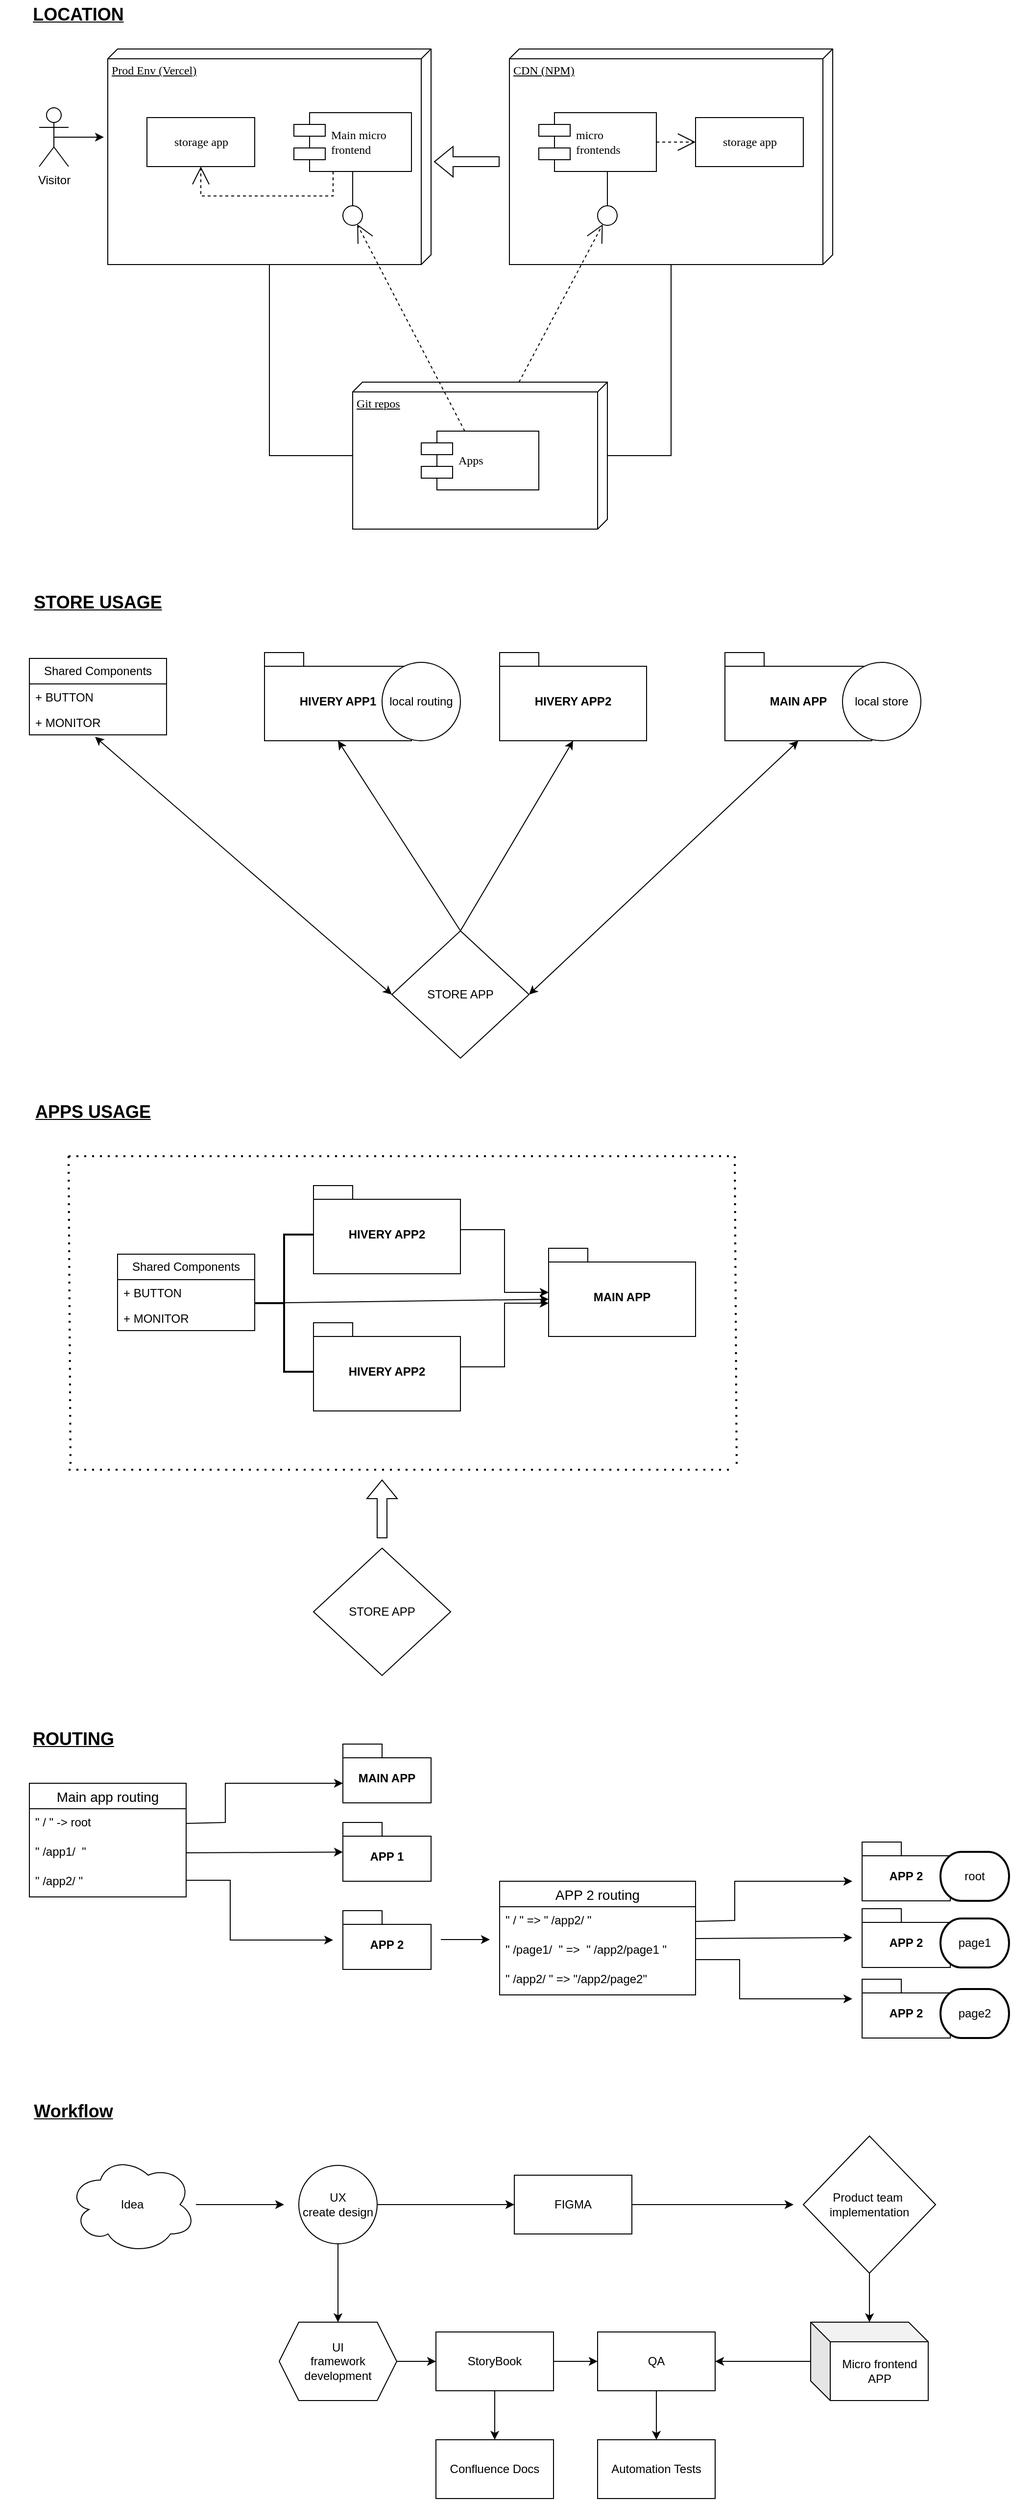 <mxfile version="22.1.5" type="github">
  <diagram name="Page-1" id="5f0bae14-7c28-e335-631c-24af17079c00">
    <mxGraphModel dx="1892" dy="827" grid="1" gridSize="10" guides="1" tooltips="1" connect="1" arrows="1" fold="1" page="1" pageScale="1" pageWidth="1100" pageHeight="850" background="none" math="0" shadow="0">
      <root>
        <mxCell id="0" />
        <mxCell id="1" parent="0" />
        <mxCell id="39150e848f15840c-1" value="Prod Env (Vercel)" style="verticalAlign=top;align=left;spacingTop=8;spacingLeft=2;spacingRight=12;shape=cube;size=10;direction=south;fontStyle=4;html=1;rounded=0;shadow=0;comic=0;labelBackgroundColor=none;strokeWidth=1;fontFamily=Verdana;fontSize=12" parent="1" vertex="1">
          <mxGeometry x="120" y="70" width="330" height="220" as="geometry" />
        </mxCell>
        <mxCell id="39150e848f15840c-2" value="CDN (NPM)" style="verticalAlign=top;align=left;spacingTop=8;spacingLeft=2;spacingRight=12;shape=cube;size=10;direction=south;fontStyle=4;html=1;rounded=0;shadow=0;comic=0;labelBackgroundColor=none;strokeWidth=1;fontFamily=Verdana;fontSize=12" parent="1" vertex="1">
          <mxGeometry x="530" y="70" width="330" height="220" as="geometry" />
        </mxCell>
        <mxCell id="39150e848f15840c-3" value="Git repos" style="verticalAlign=top;align=left;spacingTop=8;spacingLeft=2;spacingRight=12;shape=cube;size=10;direction=south;fontStyle=4;html=1;rounded=0;shadow=0;comic=0;labelBackgroundColor=none;strokeWidth=1;fontFamily=Verdana;fontSize=12" parent="1" vertex="1">
          <mxGeometry x="370" y="410" width="260" height="150" as="geometry" />
        </mxCell>
        <mxCell id="39150e848f15840c-4" value="storage app" style="html=1;rounded=0;shadow=0;comic=0;labelBackgroundColor=none;strokeWidth=1;fontFamily=Verdana;fontSize=12;align=center;" parent="1" vertex="1">
          <mxGeometry x="160" y="140" width="110" height="50" as="geometry" />
        </mxCell>
        <mxCell id="39150e848f15840c-5" value="Main micro &lt;br&gt;frontend" style="shape=component;align=left;spacingLeft=36;rounded=0;shadow=0;comic=0;labelBackgroundColor=none;strokeWidth=1;fontFamily=Verdana;fontSize=12;html=1;" parent="1" vertex="1">
          <mxGeometry x="310" y="135" width="120" height="60" as="geometry" />
        </mxCell>
        <mxCell id="39150e848f15840c-6" value="" style="ellipse;whiteSpace=wrap;html=1;rounded=0;shadow=0;comic=0;labelBackgroundColor=none;strokeWidth=1;fontFamily=Verdana;fontSize=12;align=center;" parent="1" vertex="1">
          <mxGeometry x="360" y="230" width="20" height="20" as="geometry" />
        </mxCell>
        <mxCell id="39150e848f15840c-7" value="micro &lt;br&gt;frontends" style="shape=component;align=left;spacingLeft=36;rounded=0;shadow=0;comic=0;labelBackgroundColor=none;strokeWidth=1;fontFamily=Verdana;fontSize=12;html=1;" parent="1" vertex="1">
          <mxGeometry x="560" y="135" width="120" height="60" as="geometry" />
        </mxCell>
        <mxCell id="39150e848f15840c-8" value="storage app" style="html=1;rounded=0;shadow=0;comic=0;labelBackgroundColor=none;strokeWidth=1;fontFamily=Verdana;fontSize=12;align=center;" parent="1" vertex="1">
          <mxGeometry x="720" y="140" width="110" height="50" as="geometry" />
        </mxCell>
        <mxCell id="39150e848f15840c-9" value="" style="ellipse;whiteSpace=wrap;html=1;rounded=0;shadow=0;comic=0;labelBackgroundColor=none;strokeWidth=1;fontFamily=Verdana;fontSize=12;align=center;" parent="1" vertex="1">
          <mxGeometry x="620" y="230" width="20" height="20" as="geometry" />
        </mxCell>
        <mxCell id="39150e848f15840c-10" value="Apps" style="shape=component;align=left;spacingLeft=36;rounded=0;shadow=0;comic=0;labelBackgroundColor=none;strokeWidth=1;fontFamily=Verdana;fontSize=12;html=1;" parent="1" vertex="1">
          <mxGeometry x="440" y="460" width="120" height="60" as="geometry" />
        </mxCell>
        <mxCell id="39150e848f15840c-11" style="edgeStyle=none;rounded=0;html=1;dashed=1;labelBackgroundColor=none;startArrow=none;startFill=0;startSize=8;endArrow=open;endFill=0;endSize=16;fontFamily=Verdana;fontSize=12;" parent="1" source="39150e848f15840c-10" target="39150e848f15840c-6" edge="1">
          <mxGeometry relative="1" as="geometry" />
        </mxCell>
        <mxCell id="39150e848f15840c-12" style="edgeStyle=none;rounded=0;html=1;dashed=1;labelBackgroundColor=none;startArrow=none;startFill=0;startSize=8;endArrow=open;endFill=0;endSize=16;fontFamily=Verdana;fontSize=12;" parent="1" source="39150e848f15840c-3" target="39150e848f15840c-9" edge="1">
          <mxGeometry relative="1" as="geometry" />
        </mxCell>
        <mxCell id="39150e848f15840c-13" style="edgeStyle=elbowEdgeStyle;rounded=0;html=1;labelBackgroundColor=none;startArrow=none;startFill=0;startSize=8;endArrow=none;endFill=0;endSize=16;fontFamily=Verdana;fontSize=12;" parent="1" source="39150e848f15840c-9" target="39150e848f15840c-7" edge="1">
          <mxGeometry relative="1" as="geometry" />
        </mxCell>
        <mxCell id="39150e848f15840c-14" style="edgeStyle=elbowEdgeStyle;rounded=0;html=1;labelBackgroundColor=none;startArrow=none;startFill=0;startSize=8;endArrow=none;endFill=0;endSize=16;fontFamily=Verdana;fontSize=12;" parent="1" source="39150e848f15840c-6" target="39150e848f15840c-5" edge="1">
          <mxGeometry relative="1" as="geometry" />
        </mxCell>
        <mxCell id="39150e848f15840c-15" style="edgeStyle=orthogonalEdgeStyle;rounded=0;html=1;labelBackgroundColor=none;startArrow=none;startFill=0;startSize=8;endArrow=open;endFill=0;endSize=16;fontFamily=Verdana;fontSize=12;dashed=1;" parent="1" source="39150e848f15840c-5" target="39150e848f15840c-4" edge="1">
          <mxGeometry relative="1" as="geometry">
            <Array as="points">
              <mxPoint x="350" y="220" />
              <mxPoint x="215" y="220" />
            </Array>
          </mxGeometry>
        </mxCell>
        <mxCell id="39150e848f15840c-16" style="edgeStyle=orthogonalEdgeStyle;rounded=0;html=1;dashed=1;labelBackgroundColor=none;startArrow=none;startFill=0;startSize=8;endArrow=open;endFill=0;endSize=16;fontFamily=Verdana;fontSize=12;" parent="1" source="39150e848f15840c-7" target="39150e848f15840c-8" edge="1">
          <mxGeometry relative="1" as="geometry" />
        </mxCell>
        <mxCell id="39150e848f15840c-17" style="edgeStyle=orthogonalEdgeStyle;rounded=0;html=1;labelBackgroundColor=none;startArrow=none;startFill=0;startSize=8;endArrow=none;endFill=0;endSize=16;fontFamily=Verdana;fontSize=12;" parent="1" source="39150e848f15840c-3" target="39150e848f15840c-2" edge="1">
          <mxGeometry relative="1" as="geometry">
            <Array as="points">
              <mxPoint x="695" y="485" />
            </Array>
          </mxGeometry>
        </mxCell>
        <mxCell id="39150e848f15840c-18" style="edgeStyle=orthogonalEdgeStyle;rounded=0;html=1;labelBackgroundColor=none;startArrow=none;startFill=0;startSize=8;endArrow=none;endFill=0;endSize=16;fontFamily=Verdana;fontSize=12;" parent="1" source="39150e848f15840c-3" target="39150e848f15840c-1" edge="1">
          <mxGeometry relative="1" as="geometry">
            <Array as="points">
              <mxPoint x="285" y="485" />
            </Array>
          </mxGeometry>
        </mxCell>
        <mxCell id="AA2tPxdcG38DRuvgOg7m-2" value="&lt;b&gt;&lt;u&gt;&lt;font style=&quot;font-size: 18px;&quot;&gt;LOCATION&lt;/font&gt;&lt;/u&gt;&lt;/b&gt;" style="text;html=1;strokeColor=none;fillColor=none;align=center;verticalAlign=middle;whiteSpace=wrap;rounded=0;" parent="1" vertex="1">
          <mxGeometry x="60" y="20" width="60" height="30" as="geometry" />
        </mxCell>
        <mxCell id="AA2tPxdcG38DRuvgOg7m-3" value="&lt;b&gt;&lt;u&gt;&lt;font style=&quot;font-size: 18px;&quot;&gt;STORE USAGE&lt;/font&gt;&lt;/u&gt;&lt;/b&gt;" style="text;html=1;strokeColor=none;fillColor=none;align=center;verticalAlign=middle;whiteSpace=wrap;rounded=0;" parent="1" vertex="1">
          <mxGeometry x="35" y="620" width="150" height="30" as="geometry" />
        </mxCell>
        <mxCell id="AA2tPxdcG38DRuvgOg7m-4" value="Shared Components" style="swimlane;fontStyle=0;childLayout=stackLayout;horizontal=1;startSize=26;fillColor=none;horizontalStack=0;resizeParent=1;resizeParentMax=0;resizeLast=0;collapsible=1;marginBottom=0;whiteSpace=wrap;html=1;" parent="1" vertex="1">
          <mxGeometry x="40" y="692" width="140" height="78" as="geometry">
            <mxRectangle x="40" y="692" width="150" height="30" as="alternateBounds" />
          </mxGeometry>
        </mxCell>
        <mxCell id="AA2tPxdcG38DRuvgOg7m-5" value="+ BUTTON" style="text;strokeColor=none;fillColor=none;align=left;verticalAlign=top;spacingLeft=4;spacingRight=4;overflow=hidden;rotatable=0;points=[[0,0.5],[1,0.5]];portConstraint=eastwest;whiteSpace=wrap;html=1;" parent="AA2tPxdcG38DRuvgOg7m-4" vertex="1">
          <mxGeometry y="26" width="140" height="26" as="geometry" />
        </mxCell>
        <mxCell id="AA2tPxdcG38DRuvgOg7m-6" value="+ MONITOR" style="text;strokeColor=none;fillColor=none;align=left;verticalAlign=top;spacingLeft=4;spacingRight=4;overflow=hidden;rotatable=0;points=[[0,0.5],[1,0.5]];portConstraint=eastwest;whiteSpace=wrap;html=1;" parent="AA2tPxdcG38DRuvgOg7m-4" vertex="1">
          <mxGeometry y="52" width="140" height="26" as="geometry" />
        </mxCell>
        <mxCell id="AA2tPxdcG38DRuvgOg7m-8" value="MAIN APP" style="shape=folder;fontStyle=1;spacingTop=10;tabWidth=40;tabHeight=14;tabPosition=left;html=1;whiteSpace=wrap;" parent="1" vertex="1">
          <mxGeometry x="750" y="686" width="150" height="90" as="geometry" />
        </mxCell>
        <mxCell id="AA2tPxdcG38DRuvgOg7m-10" value="STORE APP" style="shape=rhombus;perimeter=rhombusPerimeter;whiteSpace=wrap;html=1;align=center;" parent="1" vertex="1">
          <mxGeometry x="410" y="970" width="140" height="130" as="geometry" />
        </mxCell>
        <mxCell id="AA2tPxdcG38DRuvgOg7m-11" value="" style="endArrow=classic;startArrow=classic;html=1;rounded=0;entryX=0.5;entryY=1;entryDx=0;entryDy=0;entryPerimeter=0;exitX=1;exitY=0.5;exitDx=0;exitDy=0;" parent="1" source="AA2tPxdcG38DRuvgOg7m-10" target="AA2tPxdcG38DRuvgOg7m-8" edge="1">
          <mxGeometry width="50" height="50" relative="1" as="geometry">
            <mxPoint x="450" y="900" as="sourcePoint" />
            <mxPoint x="500" y="850" as="targetPoint" />
          </mxGeometry>
        </mxCell>
        <mxCell id="AA2tPxdcG38DRuvgOg7m-13" value="" style="endArrow=classic;startArrow=classic;html=1;rounded=0;exitX=0;exitY=0.5;exitDx=0;exitDy=0;entryX=0.479;entryY=1.077;entryDx=0;entryDy=0;entryPerimeter=0;" parent="1" source="AA2tPxdcG38DRuvgOg7m-10" target="AA2tPxdcG38DRuvgOg7m-6" edge="1">
          <mxGeometry width="50" height="50" relative="1" as="geometry">
            <mxPoint x="450" y="900" as="sourcePoint" />
            <mxPoint x="500" y="850" as="targetPoint" />
          </mxGeometry>
        </mxCell>
        <mxCell id="AA2tPxdcG38DRuvgOg7m-14" value="HIVERY APP1" style="shape=folder;fontStyle=1;spacingTop=10;tabWidth=40;tabHeight=14;tabPosition=left;html=1;whiteSpace=wrap;" parent="1" vertex="1">
          <mxGeometry x="280" y="686" width="150" height="90" as="geometry" />
        </mxCell>
        <mxCell id="AA2tPxdcG38DRuvgOg7m-15" value="HIVERY APP2" style="shape=folder;fontStyle=1;spacingTop=10;tabWidth=40;tabHeight=14;tabPosition=left;html=1;whiteSpace=wrap;" parent="1" vertex="1">
          <mxGeometry x="520" y="686" width="150" height="90" as="geometry" />
        </mxCell>
        <mxCell id="AA2tPxdcG38DRuvgOg7m-16" value="" style="endArrow=classic;html=1;rounded=0;exitX=0.5;exitY=0;exitDx=0;exitDy=0;entryX=0.5;entryY=1;entryDx=0;entryDy=0;entryPerimeter=0;" parent="1" source="AA2tPxdcG38DRuvgOg7m-10" target="AA2tPxdcG38DRuvgOg7m-14" edge="1">
          <mxGeometry width="50" height="50" relative="1" as="geometry">
            <mxPoint x="450" y="950" as="sourcePoint" />
            <mxPoint x="500" y="900" as="targetPoint" />
          </mxGeometry>
        </mxCell>
        <mxCell id="AA2tPxdcG38DRuvgOg7m-17" value="" style="endArrow=classic;html=1;rounded=0;exitX=0.5;exitY=0;exitDx=0;exitDy=0;entryX=0.5;entryY=1;entryDx=0;entryDy=0;entryPerimeter=0;" parent="1" source="AA2tPxdcG38DRuvgOg7m-10" target="AA2tPxdcG38DRuvgOg7m-15" edge="1">
          <mxGeometry width="50" height="50" relative="1" as="geometry">
            <mxPoint x="490" y="980" as="sourcePoint" />
            <mxPoint x="355" y="780" as="targetPoint" />
          </mxGeometry>
        </mxCell>
        <mxCell id="AA2tPxdcG38DRuvgOg7m-18" value="&lt;font size=&quot;4&quot;&gt;&lt;b&gt;&lt;u&gt;APPS USAGE&lt;/u&gt;&lt;/b&gt;&lt;/font&gt;" style="text;html=1;strokeColor=none;fillColor=none;align=center;verticalAlign=middle;whiteSpace=wrap;rounded=0;" parent="1" vertex="1">
          <mxGeometry x="30" y="1140" width="150" height="30" as="geometry" />
        </mxCell>
        <mxCell id="AA2tPxdcG38DRuvgOg7m-19" value="local store" style="ellipse;whiteSpace=wrap;html=1;aspect=fixed;" parent="1" vertex="1">
          <mxGeometry x="870" y="696" width="80" height="80" as="geometry" />
        </mxCell>
        <mxCell id="AA2tPxdcG38DRuvgOg7m-20" value="local routing" style="ellipse;whiteSpace=wrap;html=1;aspect=fixed;" parent="1" vertex="1">
          <mxGeometry x="400" y="696" width="80" height="80" as="geometry" />
        </mxCell>
        <mxCell id="AA2tPxdcG38DRuvgOg7m-21" value="Visitor" style="shape=umlActor;verticalLabelPosition=bottom;verticalAlign=top;html=1;outlineConnect=0;" parent="1" vertex="1">
          <mxGeometry x="50" y="130" width="30" height="60" as="geometry" />
        </mxCell>
        <mxCell id="AA2tPxdcG38DRuvgOg7m-24" style="edgeStyle=orthogonalEdgeStyle;rounded=0;orthogonalLoop=1;jettySize=auto;html=1;exitX=0.5;exitY=0.5;exitDx=0;exitDy=0;exitPerimeter=0;entryX=0.409;entryY=1.012;entryDx=0;entryDy=0;entryPerimeter=0;" parent="1" source="AA2tPxdcG38DRuvgOg7m-21" target="39150e848f15840c-1" edge="1">
          <mxGeometry relative="1" as="geometry" />
        </mxCell>
        <mxCell id="AA2tPxdcG38DRuvgOg7m-27" value="" style="shape=flexArrow;endArrow=classic;html=1;rounded=0;entryX=0.523;entryY=-0.009;entryDx=0;entryDy=0;entryPerimeter=0;" parent="1" target="39150e848f15840c-1" edge="1">
          <mxGeometry width="50" height="50" relative="1" as="geometry">
            <mxPoint x="520" y="185" as="sourcePoint" />
            <mxPoint x="500" y="190" as="targetPoint" />
          </mxGeometry>
        </mxCell>
        <mxCell id="AA2tPxdcG38DRuvgOg7m-45" value="" style="edgeStyle=orthogonalEdgeStyle;rounded=0;orthogonalLoop=1;jettySize=auto;html=1;" parent="1" source="AA2tPxdcG38DRuvgOg7m-28" target="AA2tPxdcG38DRuvgOg7m-35" edge="1">
          <mxGeometry relative="1" as="geometry" />
        </mxCell>
        <mxCell id="AA2tPxdcG38DRuvgOg7m-28" value="HIVERY APP2" style="shape=folder;fontStyle=1;spacingTop=10;tabWidth=40;tabHeight=14;tabPosition=left;html=1;whiteSpace=wrap;" parent="1" vertex="1">
          <mxGeometry x="330" y="1230" width="150" height="90" as="geometry" />
        </mxCell>
        <mxCell id="AA2tPxdcG38DRuvgOg7m-29" value="Shared Components" style="swimlane;fontStyle=0;childLayout=stackLayout;horizontal=1;startSize=26;fillColor=none;horizontalStack=0;resizeParent=1;resizeParentMax=0;resizeLast=0;collapsible=1;marginBottom=0;whiteSpace=wrap;html=1;" parent="1" vertex="1">
          <mxGeometry x="130" y="1300" width="140" height="78" as="geometry">
            <mxRectangle x="40" y="692" width="150" height="30" as="alternateBounds" />
          </mxGeometry>
        </mxCell>
        <mxCell id="AA2tPxdcG38DRuvgOg7m-30" value="+ BUTTON" style="text;strokeColor=none;fillColor=none;align=left;verticalAlign=top;spacingLeft=4;spacingRight=4;overflow=hidden;rotatable=0;points=[[0,0.5],[1,0.5]];portConstraint=eastwest;whiteSpace=wrap;html=1;" parent="AA2tPxdcG38DRuvgOg7m-29" vertex="1">
          <mxGeometry y="26" width="140" height="26" as="geometry" />
        </mxCell>
        <mxCell id="AA2tPxdcG38DRuvgOg7m-31" value="+ MONITOR" style="text;strokeColor=none;fillColor=none;align=left;verticalAlign=top;spacingLeft=4;spacingRight=4;overflow=hidden;rotatable=0;points=[[0,0.5],[1,0.5]];portConstraint=eastwest;whiteSpace=wrap;html=1;" parent="AA2tPxdcG38DRuvgOg7m-29" vertex="1">
          <mxGeometry y="52" width="140" height="26" as="geometry" />
        </mxCell>
        <mxCell id="AA2tPxdcG38DRuvgOg7m-46" value="" style="edgeStyle=orthogonalEdgeStyle;rounded=0;orthogonalLoop=1;jettySize=auto;html=1;" parent="1" source="AA2tPxdcG38DRuvgOg7m-32" target="AA2tPxdcG38DRuvgOg7m-35" edge="1">
          <mxGeometry relative="1" as="geometry">
            <Array as="points">
              <mxPoint x="525" y="1415" />
              <mxPoint x="525" y="1350" />
            </Array>
          </mxGeometry>
        </mxCell>
        <mxCell id="AA2tPxdcG38DRuvgOg7m-32" value="HIVERY APP2" style="shape=folder;fontStyle=1;spacingTop=10;tabWidth=40;tabHeight=14;tabPosition=left;html=1;whiteSpace=wrap;" parent="1" vertex="1">
          <mxGeometry x="330" y="1370" width="150" height="90" as="geometry" />
        </mxCell>
        <mxCell id="AA2tPxdcG38DRuvgOg7m-33" value="STORE APP" style="shape=rhombus;perimeter=rhombusPerimeter;whiteSpace=wrap;html=1;align=center;" parent="1" vertex="1">
          <mxGeometry x="330" y="1600" width="140" height="130" as="geometry" />
        </mxCell>
        <mxCell id="AA2tPxdcG38DRuvgOg7m-35" value="MAIN APP" style="shape=folder;fontStyle=1;spacingTop=10;tabWidth=40;tabHeight=14;tabPosition=left;html=1;whiteSpace=wrap;" parent="1" vertex="1">
          <mxGeometry x="570" y="1294" width="150" height="90" as="geometry" />
        </mxCell>
        <mxCell id="AA2tPxdcG38DRuvgOg7m-41" value="" style="strokeWidth=2;html=1;shape=mxgraph.flowchart.annotation_2;align=left;labelPosition=right;pointerEvents=1;" parent="1" vertex="1">
          <mxGeometry x="270" y="1280" width="60" height="140" as="geometry" />
        </mxCell>
        <mxCell id="AA2tPxdcG38DRuvgOg7m-51" value="" style="endArrow=none;dashed=1;html=1;dashPattern=1 3;strokeWidth=2;rounded=0;" parent="1" edge="1">
          <mxGeometry width="50" height="50" relative="1" as="geometry">
            <mxPoint x="80" y="1200" as="sourcePoint" />
            <mxPoint x="757" y="1200" as="targetPoint" />
          </mxGeometry>
        </mxCell>
        <mxCell id="AA2tPxdcG38DRuvgOg7m-52" value="" style="endArrow=none;dashed=1;html=1;dashPattern=1 3;strokeWidth=2;rounded=0;" parent="1" edge="1">
          <mxGeometry width="50" height="50" relative="1" as="geometry">
            <mxPoint x="760" y="1200" as="sourcePoint" />
            <mxPoint x="762" y="1519" as="targetPoint" />
          </mxGeometry>
        </mxCell>
        <mxCell id="AA2tPxdcG38DRuvgOg7m-53" value="" style="endArrow=none;dashed=1;html=1;dashPattern=1 3;strokeWidth=2;rounded=0;" parent="1" edge="1">
          <mxGeometry width="50" height="50" relative="1" as="geometry">
            <mxPoint x="80" y="1200" as="sourcePoint" />
            <mxPoint x="82" y="1519" as="targetPoint" />
          </mxGeometry>
        </mxCell>
        <mxCell id="AA2tPxdcG38DRuvgOg7m-54" value="" style="endArrow=none;dashed=1;html=1;dashPattern=1 3;strokeWidth=2;rounded=0;" parent="1" edge="1">
          <mxGeometry width="50" height="50" relative="1" as="geometry">
            <mxPoint x="80" y="1520" as="sourcePoint" />
            <mxPoint x="757" y="1520" as="targetPoint" />
          </mxGeometry>
        </mxCell>
        <mxCell id="AA2tPxdcG38DRuvgOg7m-55" value="" style="shape=flexArrow;endArrow=classic;html=1;rounded=0;" parent="1" edge="1">
          <mxGeometry width="50" height="50" relative="1" as="geometry">
            <mxPoint x="400" y="1590" as="sourcePoint" />
            <mxPoint x="400" y="1530" as="targetPoint" />
          </mxGeometry>
        </mxCell>
        <mxCell id="AA2tPxdcG38DRuvgOg7m-56" value="" style="endArrow=classic;html=1;rounded=0;exitX=0;exitY=0.5;exitDx=0;exitDy=0;exitPerimeter=0;entryX=0;entryY=0;entryDx=0;entryDy=52;entryPerimeter=0;" parent="1" source="AA2tPxdcG38DRuvgOg7m-41" target="AA2tPxdcG38DRuvgOg7m-35" edge="1">
          <mxGeometry width="50" height="50" relative="1" as="geometry">
            <mxPoint x="400" y="1290" as="sourcePoint" />
            <mxPoint x="450" y="1240" as="targetPoint" />
          </mxGeometry>
        </mxCell>
        <mxCell id="AA2tPxdcG38DRuvgOg7m-58" value="&lt;font size=&quot;4&quot;&gt;&lt;b&gt;&lt;u&gt;ROUTING&lt;/u&gt;&lt;/b&gt;&lt;/font&gt;" style="text;html=1;strokeColor=none;fillColor=none;align=center;verticalAlign=middle;whiteSpace=wrap;rounded=0;" parent="1" vertex="1">
          <mxGeometry x="10" y="1780" width="150" height="30" as="geometry" />
        </mxCell>
        <mxCell id="AA2tPxdcG38DRuvgOg7m-61" value="Main app routing" style="swimlane;fontStyle=0;childLayout=stackLayout;horizontal=1;startSize=26;horizontalStack=0;resizeParent=1;resizeParentMax=0;resizeLast=0;collapsible=1;marginBottom=0;align=center;fontSize=14;" parent="1" vertex="1">
          <mxGeometry x="40" y="1840" width="160" height="116" as="geometry">
            <mxRectangle x="40" y="1840" width="140" height="30" as="alternateBounds" />
          </mxGeometry>
        </mxCell>
        <mxCell id="AA2tPxdcG38DRuvgOg7m-62" value="&quot; / &quot; -&amp;gt; root" style="text;strokeColor=none;fillColor=none;spacingLeft=4;spacingRight=4;overflow=hidden;rotatable=0;points=[[0,0.5],[1,0.5]];portConstraint=eastwest;fontSize=12;whiteSpace=wrap;html=1;" parent="AA2tPxdcG38DRuvgOg7m-61" vertex="1">
          <mxGeometry y="26" width="160" height="30" as="geometry" />
        </mxCell>
        <mxCell id="AA2tPxdcG38DRuvgOg7m-63" value="&quot; /app1/ &amp;nbsp;&quot;" style="text;strokeColor=none;fillColor=none;spacingLeft=4;spacingRight=4;overflow=hidden;rotatable=0;points=[[0,0.5],[1,0.5]];portConstraint=eastwest;fontSize=12;whiteSpace=wrap;html=1;" parent="AA2tPxdcG38DRuvgOg7m-61" vertex="1">
          <mxGeometry y="56" width="160" height="30" as="geometry" />
        </mxCell>
        <mxCell id="AA2tPxdcG38DRuvgOg7m-64" value="&quot; /app2/ &quot;" style="text;strokeColor=none;fillColor=none;spacingLeft=4;spacingRight=4;overflow=hidden;rotatable=0;points=[[0,0.5],[1,0.5]];portConstraint=eastwest;fontSize=12;whiteSpace=wrap;html=1;" parent="AA2tPxdcG38DRuvgOg7m-61" vertex="1">
          <mxGeometry y="86" width="160" height="30" as="geometry" />
        </mxCell>
        <mxCell id="AA2tPxdcG38DRuvgOg7m-66" value="" style="endArrow=classic;html=1;rounded=0;exitX=1;exitY=0.5;exitDx=0;exitDy=0;" parent="1" source="AA2tPxdcG38DRuvgOg7m-62" edge="1">
          <mxGeometry width="50" height="50" relative="1" as="geometry">
            <mxPoint x="410" y="1920" as="sourcePoint" />
            <mxPoint x="360" y="1840" as="targetPoint" />
            <Array as="points">
              <mxPoint x="240" y="1880" />
              <mxPoint x="240" y="1840" />
            </Array>
          </mxGeometry>
        </mxCell>
        <mxCell id="AA2tPxdcG38DRuvgOg7m-67" value="MAIN APP" style="shape=folder;fontStyle=1;spacingTop=10;tabWidth=40;tabHeight=14;tabPosition=left;html=1;whiteSpace=wrap;" parent="1" vertex="1">
          <mxGeometry x="360" y="1800" width="90" height="60" as="geometry" />
        </mxCell>
        <mxCell id="AA2tPxdcG38DRuvgOg7m-68" value="APP 1" style="shape=folder;fontStyle=1;spacingTop=10;tabWidth=40;tabHeight=14;tabPosition=left;html=1;whiteSpace=wrap;" parent="1" vertex="1">
          <mxGeometry x="360" y="1880" width="90" height="60" as="geometry" />
        </mxCell>
        <mxCell id="AA2tPxdcG38DRuvgOg7m-69" value="APP 2" style="shape=folder;fontStyle=1;spacingTop=10;tabWidth=40;tabHeight=14;tabPosition=left;html=1;whiteSpace=wrap;" parent="1" vertex="1">
          <mxGeometry x="360" y="1970" width="90" height="60" as="geometry" />
        </mxCell>
        <mxCell id="AA2tPxdcG38DRuvgOg7m-71" value="" style="endArrow=classic;html=1;rounded=0;exitX=1;exitY=0.5;exitDx=0;exitDy=0;" parent="1" source="AA2tPxdcG38DRuvgOg7m-63" target="AA2tPxdcG38DRuvgOg7m-68" edge="1">
          <mxGeometry width="50" height="50" relative="1" as="geometry">
            <mxPoint x="410" y="1910" as="sourcePoint" />
            <mxPoint x="460" y="1860" as="targetPoint" />
          </mxGeometry>
        </mxCell>
        <mxCell id="AA2tPxdcG38DRuvgOg7m-72" value="" style="endArrow=classic;html=1;rounded=0;" parent="1" edge="1">
          <mxGeometry width="50" height="50" relative="1" as="geometry">
            <mxPoint x="200" y="1939" as="sourcePoint" />
            <mxPoint x="350" y="2000" as="targetPoint" />
            <Array as="points">
              <mxPoint x="245" y="1939" />
              <mxPoint x="245" y="2000" />
            </Array>
          </mxGeometry>
        </mxCell>
        <mxCell id="AA2tPxdcG38DRuvgOg7m-73" value="" style="endArrow=classic;html=1;rounded=0;" parent="1" edge="1">
          <mxGeometry width="50" height="50" relative="1" as="geometry">
            <mxPoint x="460" y="1999.5" as="sourcePoint" />
            <mxPoint x="510" y="1999.5" as="targetPoint" />
          </mxGeometry>
        </mxCell>
        <mxCell id="AA2tPxdcG38DRuvgOg7m-74" value="APP 2 routing" style="swimlane;fontStyle=0;childLayout=stackLayout;horizontal=1;startSize=26;horizontalStack=0;resizeParent=1;resizeParentMax=0;resizeLast=0;collapsible=1;marginBottom=0;align=center;fontSize=14;" parent="1" vertex="1">
          <mxGeometry x="520" y="1940" width="200" height="116" as="geometry">
            <mxRectangle x="40" y="1840" width="140" height="30" as="alternateBounds" />
          </mxGeometry>
        </mxCell>
        <mxCell id="AA2tPxdcG38DRuvgOg7m-75" value="&quot; / &quot; =&amp;gt; &quot; /app2/ &quot;" style="text;strokeColor=none;fillColor=none;spacingLeft=4;spacingRight=4;overflow=hidden;rotatable=0;points=[[0,0.5],[1,0.5]];portConstraint=eastwest;fontSize=12;whiteSpace=wrap;html=1;" parent="AA2tPxdcG38DRuvgOg7m-74" vertex="1">
          <mxGeometry y="26" width="200" height="30" as="geometry" />
        </mxCell>
        <mxCell id="AA2tPxdcG38DRuvgOg7m-76" value="&quot; /page1/ &amp;nbsp;&quot; =&amp;gt; &amp;nbsp;&quot; /app2/page1 &quot;" style="text;strokeColor=none;fillColor=none;spacingLeft=4;spacingRight=4;overflow=hidden;rotatable=0;points=[[0,0.5],[1,0.5]];portConstraint=eastwest;fontSize=12;whiteSpace=wrap;html=1;" parent="AA2tPxdcG38DRuvgOg7m-74" vertex="1">
          <mxGeometry y="56" width="200" height="30" as="geometry" />
        </mxCell>
        <mxCell id="AA2tPxdcG38DRuvgOg7m-77" value="&quot; /app2/ &quot; =&amp;gt; &quot;/app2/page2&quot;" style="text;strokeColor=none;fillColor=none;spacingLeft=4;spacingRight=4;overflow=hidden;rotatable=0;points=[[0,0.5],[1,0.5]];portConstraint=eastwest;fontSize=12;whiteSpace=wrap;html=1;" parent="AA2tPxdcG38DRuvgOg7m-74" vertex="1">
          <mxGeometry y="86" width="200" height="30" as="geometry" />
        </mxCell>
        <mxCell id="AA2tPxdcG38DRuvgOg7m-78" value="" style="endArrow=classic;html=1;rounded=0;exitX=1;exitY=0.5;exitDx=0;exitDy=0;" parent="1" edge="1">
          <mxGeometry width="50" height="50" relative="1" as="geometry">
            <mxPoint x="720" y="1981" as="sourcePoint" />
            <mxPoint x="880" y="1940" as="targetPoint" />
            <Array as="points">
              <mxPoint x="760" y="1980" />
              <mxPoint x="760" y="1940" />
            </Array>
          </mxGeometry>
        </mxCell>
        <mxCell id="AA2tPxdcG38DRuvgOg7m-79" value="" style="endArrow=classic;html=1;rounded=0;exitX=1;exitY=0.5;exitDx=0;exitDy=0;" parent="1" edge="1">
          <mxGeometry width="50" height="50" relative="1" as="geometry">
            <mxPoint x="720" y="1998.5" as="sourcePoint" />
            <mxPoint x="880" y="1997.5" as="targetPoint" />
          </mxGeometry>
        </mxCell>
        <mxCell id="AA2tPxdcG38DRuvgOg7m-80" value="" style="endArrow=classic;html=1;rounded=0;" parent="1" edge="1">
          <mxGeometry width="50" height="50" relative="1" as="geometry">
            <mxPoint x="720" y="2020" as="sourcePoint" />
            <mxPoint x="880" y="2060" as="targetPoint" />
            <Array as="points">
              <mxPoint x="765" y="2020" />
              <mxPoint x="765" y="2060" />
            </Array>
          </mxGeometry>
        </mxCell>
        <mxCell id="AA2tPxdcG38DRuvgOg7m-81" value="APP 2" style="shape=folder;fontStyle=1;spacingTop=10;tabWidth=40;tabHeight=14;tabPosition=left;html=1;whiteSpace=wrap;" parent="1" vertex="1">
          <mxGeometry x="890" y="1900" width="90" height="60" as="geometry" />
        </mxCell>
        <mxCell id="AA2tPxdcG38DRuvgOg7m-82" value="root" style="strokeWidth=2;html=1;shape=mxgraph.flowchart.terminator;whiteSpace=wrap;" parent="1" vertex="1">
          <mxGeometry x="970" y="1910" width="70" height="50" as="geometry" />
        </mxCell>
        <mxCell id="AA2tPxdcG38DRuvgOg7m-83" value="APP 2" style="shape=folder;fontStyle=1;spacingTop=10;tabWidth=40;tabHeight=14;tabPosition=left;html=1;whiteSpace=wrap;" parent="1" vertex="1">
          <mxGeometry x="890" y="1968" width="90" height="60" as="geometry" />
        </mxCell>
        <mxCell id="AA2tPxdcG38DRuvgOg7m-84" value="page1" style="strokeWidth=2;html=1;shape=mxgraph.flowchart.terminator;whiteSpace=wrap;" parent="1" vertex="1">
          <mxGeometry x="970" y="1978" width="70" height="50" as="geometry" />
        </mxCell>
        <mxCell id="AA2tPxdcG38DRuvgOg7m-85" value="APP 2" style="shape=folder;fontStyle=1;spacingTop=10;tabWidth=40;tabHeight=14;tabPosition=left;html=1;whiteSpace=wrap;" parent="1" vertex="1">
          <mxGeometry x="890" y="2040" width="90" height="60" as="geometry" />
        </mxCell>
        <mxCell id="AA2tPxdcG38DRuvgOg7m-86" value="page2" style="strokeWidth=2;html=1;shape=mxgraph.flowchart.terminator;whiteSpace=wrap;" parent="1" vertex="1">
          <mxGeometry x="970" y="2050" width="70" height="50" as="geometry" />
        </mxCell>
        <mxCell id="Ba8Ve3Ai-n4CX6KowLAy-1" value="&lt;font size=&quot;4&quot;&gt;&lt;b&gt;&lt;u&gt;Workflow&lt;/u&gt;&lt;/b&gt;&lt;/font&gt;" style="text;html=1;strokeColor=none;fillColor=none;align=center;verticalAlign=middle;whiteSpace=wrap;rounded=0;" vertex="1" parent="1">
          <mxGeometry x="10" y="2160" width="150" height="30" as="geometry" />
        </mxCell>
        <mxCell id="Ba8Ve3Ai-n4CX6KowLAy-4" value="" style="edgeStyle=orthogonalEdgeStyle;rounded=0;orthogonalLoop=1;jettySize=auto;html=1;" edge="1" parent="1" source="Ba8Ve3Ai-n4CX6KowLAy-2">
          <mxGeometry relative="1" as="geometry">
            <mxPoint x="300" y="2270" as="targetPoint" />
          </mxGeometry>
        </mxCell>
        <mxCell id="Ba8Ve3Ai-n4CX6KowLAy-2" value="Idea" style="ellipse;shape=cloud;whiteSpace=wrap;html=1;align=center;" vertex="1" parent="1">
          <mxGeometry x="80" y="2220" width="130" height="100" as="geometry" />
        </mxCell>
        <mxCell id="Ba8Ve3Ai-n4CX6KowLAy-6" value="" style="edgeStyle=orthogonalEdgeStyle;rounded=0;orthogonalLoop=1;jettySize=auto;html=1;" edge="1" parent="1" source="Ba8Ve3Ai-n4CX6KowLAy-3" target="Ba8Ve3Ai-n4CX6KowLAy-5">
          <mxGeometry relative="1" as="geometry" />
        </mxCell>
        <mxCell id="Ba8Ve3Ai-n4CX6KowLAy-16" value="" style="edgeStyle=orthogonalEdgeStyle;rounded=0;orthogonalLoop=1;jettySize=auto;html=1;" edge="1" parent="1" source="Ba8Ve3Ai-n4CX6KowLAy-3" target="Ba8Ve3Ai-n4CX6KowLAy-15">
          <mxGeometry relative="1" as="geometry" />
        </mxCell>
        <mxCell id="Ba8Ve3Ai-n4CX6KowLAy-3" value="UX&lt;br&gt;create design" style="ellipse;whiteSpace=wrap;html=1;" vertex="1" parent="1">
          <mxGeometry x="315" y="2230" width="80" height="80" as="geometry" />
        </mxCell>
        <mxCell id="Ba8Ve3Ai-n4CX6KowLAy-18" value="" style="edgeStyle=orthogonalEdgeStyle;rounded=0;orthogonalLoop=1;jettySize=auto;html=1;" edge="1" parent="1" source="Ba8Ve3Ai-n4CX6KowLAy-5" target="Ba8Ve3Ai-n4CX6KowLAy-17">
          <mxGeometry relative="1" as="geometry" />
        </mxCell>
        <mxCell id="Ba8Ve3Ai-n4CX6KowLAy-20" value="" style="edgeStyle=orthogonalEdgeStyle;rounded=0;orthogonalLoop=1;jettySize=auto;html=1;" edge="1" parent="1" source="Ba8Ve3Ai-n4CX6KowLAy-5" target="Ba8Ve3Ai-n4CX6KowLAy-19">
          <mxGeometry relative="1" as="geometry" />
        </mxCell>
        <mxCell id="Ba8Ve3Ai-n4CX6KowLAy-5" value="UI&lt;br&gt;framework development" style="shape=hexagon;perimeter=hexagonPerimeter2;whiteSpace=wrap;html=1;fixedSize=1;" vertex="1" parent="1">
          <mxGeometry x="295" y="2390" width="120" height="80" as="geometry" />
        </mxCell>
        <mxCell id="Ba8Ve3Ai-n4CX6KowLAy-24" value="" style="edgeStyle=orthogonalEdgeStyle;rounded=0;orthogonalLoop=1;jettySize=auto;html=1;" edge="1" parent="1" source="Ba8Ve3Ai-n4CX6KowLAy-7" target="Ba8Ve3Ai-n4CX6KowLAy-23">
          <mxGeometry relative="1" as="geometry" />
        </mxCell>
        <mxCell id="Ba8Ve3Ai-n4CX6KowLAy-7" value="Product team&amp;nbsp;&lt;br&gt;implementation" style="rhombus;whiteSpace=wrap;html=1;" vertex="1" parent="1">
          <mxGeometry x="830" y="2200" width="135" height="140" as="geometry" />
        </mxCell>
        <mxCell id="Ba8Ve3Ai-n4CX6KowLAy-22" value="" style="edgeStyle=orthogonalEdgeStyle;rounded=0;orthogonalLoop=1;jettySize=auto;html=1;" edge="1" parent="1" source="Ba8Ve3Ai-n4CX6KowLAy-12" target="Ba8Ve3Ai-n4CX6KowLAy-21">
          <mxGeometry relative="1" as="geometry" />
        </mxCell>
        <mxCell id="Ba8Ve3Ai-n4CX6KowLAy-12" value="QA" style="whiteSpace=wrap;html=1;" vertex="1" parent="1">
          <mxGeometry x="620" y="2400" width="120" height="60" as="geometry" />
        </mxCell>
        <mxCell id="Ba8Ve3Ai-n4CX6KowLAy-33" style="edgeStyle=orthogonalEdgeStyle;rounded=0;orthogonalLoop=1;jettySize=auto;html=1;" edge="1" parent="1" source="Ba8Ve3Ai-n4CX6KowLAy-15">
          <mxGeometry relative="1" as="geometry">
            <mxPoint x="820" y="2270" as="targetPoint" />
          </mxGeometry>
        </mxCell>
        <mxCell id="Ba8Ve3Ai-n4CX6KowLAy-15" value="FIGMA" style="whiteSpace=wrap;html=1;" vertex="1" parent="1">
          <mxGeometry x="535" y="2240" width="120" height="60" as="geometry" />
        </mxCell>
        <mxCell id="Ba8Ve3Ai-n4CX6KowLAy-31" value="" style="edgeStyle=orthogonalEdgeStyle;rounded=0;orthogonalLoop=1;jettySize=auto;html=1;" edge="1" parent="1" source="Ba8Ve3Ai-n4CX6KowLAy-17" target="Ba8Ve3Ai-n4CX6KowLAy-12">
          <mxGeometry relative="1" as="geometry" />
        </mxCell>
        <mxCell id="Ba8Ve3Ai-n4CX6KowLAy-17" value="StoryBook" style="whiteSpace=wrap;html=1;" vertex="1" parent="1">
          <mxGeometry x="455" y="2400" width="120" height="60" as="geometry" />
        </mxCell>
        <mxCell id="Ba8Ve3Ai-n4CX6KowLAy-19" value="Confluence Docs" style="whiteSpace=wrap;html=1;" vertex="1" parent="1">
          <mxGeometry x="455" y="2510" width="120" height="60" as="geometry" />
        </mxCell>
        <mxCell id="Ba8Ve3Ai-n4CX6KowLAy-21" value="Automation Tests" style="whiteSpace=wrap;html=1;" vertex="1" parent="1">
          <mxGeometry x="620" y="2510" width="120" height="60" as="geometry" />
        </mxCell>
        <mxCell id="Ba8Ve3Ai-n4CX6KowLAy-34" value="" style="edgeStyle=orthogonalEdgeStyle;rounded=0;orthogonalLoop=1;jettySize=auto;html=1;" edge="1" parent="1" source="Ba8Ve3Ai-n4CX6KowLAy-23" target="Ba8Ve3Ai-n4CX6KowLAy-12">
          <mxGeometry relative="1" as="geometry" />
        </mxCell>
        <mxCell id="Ba8Ve3Ai-n4CX6KowLAy-23" value="Micro frontend APP" style="shape=cube;whiteSpace=wrap;html=1;boundedLbl=1;backgroundOutline=1;darkOpacity=0.05;darkOpacity2=0.1;" vertex="1" parent="1">
          <mxGeometry x="837.5" y="2390" width="120" height="80" as="geometry" />
        </mxCell>
      </root>
    </mxGraphModel>
  </diagram>
</mxfile>
